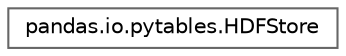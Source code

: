 digraph "Graphical Class Hierarchy"
{
 // LATEX_PDF_SIZE
  bgcolor="transparent";
  edge [fontname=Helvetica,fontsize=10,labelfontname=Helvetica,labelfontsize=10];
  node [fontname=Helvetica,fontsize=10,shape=box,height=0.2,width=0.4];
  rankdir="LR";
  Node0 [id="Node000000",label="pandas.io.pytables.HDFStore",height=0.2,width=0.4,color="grey40", fillcolor="white", style="filled",URL="$de/d37/classpandas_1_1io_1_1pytables_1_1HDFStore.html",tooltip=" "];
}
